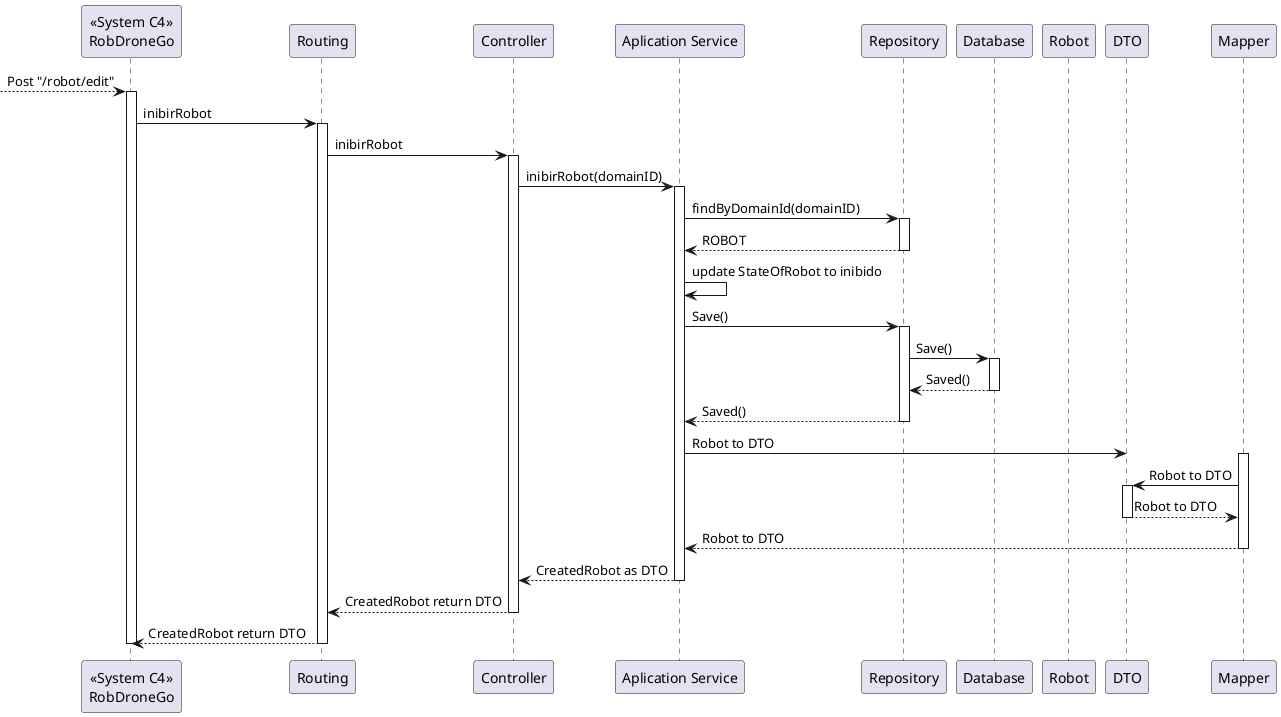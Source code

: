 @startuml


participant "<<System C4>>\nRobDroneGo" as RDG
participant "Routing" as ROUT
participant "Controller" as CTR
participant "Aplication Service" as AppServ
participant "Repository" as REPO 
participant "Database" as DB
participant "Robot" as ROBOT
participant "DTO" as DTO
participant "Mapper" as Mapper

--> RDG : Post "/robot/edit"
activate RDG
RDG -> ROUT : inibirRobot
activate ROUT
ROUT -> CTR : inibirRobot
activate CTR
CTR -> AppServ : inibirRobot(domainID)
activate AppServ
AppServ -> REPO : findByDomainId(domainID)
activate REPO
REPO --> AppServ : ROBOT
deactivate REPO
AppServ -> AppServ : update StateOfRobot to inibido
AppServ -> REPO :Save()
activate REPO
REPO -> DB : Save()
activate DB
DB --> REPO : Saved()
deactivate DB
REPO --> AppServ : Saved()
deactivate REPO
AppServ -> DTO : Robot to DTO
activate Mapper
Mapper -> DTO : Robot to DTO
activate DTO
DTO --> Mapper : Robot to DTO
deactivate DTO
Mapper --> AppServ : Robot to DTO
deactivate Mapper
AppServ --> CTR : CreatedRobot as DTO
deactivate AppServ
CTR --> ROUT : CreatedRobot return DTO
deactivate CTR
ROUT --> RDG : CreatedRobot return DTO
deactivate ROUT
deactivate RDG


@enduml
